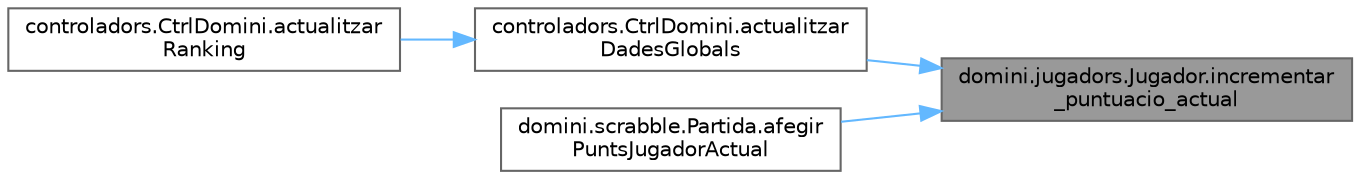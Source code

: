 digraph "domini.jugadors.Jugador.incrementar_puntuacio_actual"
{
 // INTERACTIVE_SVG=YES
 // LATEX_PDF_SIZE
  bgcolor="transparent";
  edge [fontname=Helvetica,fontsize=10,labelfontname=Helvetica,labelfontsize=10];
  node [fontname=Helvetica,fontsize=10,shape=box,height=0.2,width=0.4];
  rankdir="RL";
  Node1 [id="Node000001",label="domini.jugadors.Jugador.incrementar\l_puntuacio_actual",height=0.2,width=0.4,color="gray40", fillcolor="grey60", style="filled", fontcolor="black",tooltip="Afegeix punts a la puntuació actual del jugador."];
  Node1 -> Node2 [id="edge1_Node000001_Node000002",dir="back",color="steelblue1",style="solid",tooltip=" "];
  Node2 [id="Node000002",label="controladors.CtrlDomini.actualitzar\lDadesGlobals",height=0.2,width=0.4,color="grey40", fillcolor="white", style="filled",URL="$classcontroladors_1_1_ctrl_domini.html#a9b8102ac23ea03ea525c42517a8dbbbc",tooltip="Actualitza les dades globals dels jugadors després d'una partida."];
  Node2 -> Node3 [id="edge2_Node000002_Node000003",dir="back",color="steelblue1",style="solid",tooltip=" "];
  Node3 [id="Node000003",label="controladors.CtrlDomini.actualitzar\lRanking",height=0.2,width=0.4,color="grey40", fillcolor="white", style="filled",URL="$classcontroladors_1_1_ctrl_domini.html#af2774b364abee1ac4832823ff1b0d556",tooltip="Actualitza el rànquing després d'una partida."];
  Node1 -> Node4 [id="edge3_Node000001_Node000004",dir="back",color="steelblue1",style="solid",tooltip=" "];
  Node4 [id="Node000004",label="domini.scrabble.Partida.afegir\lPuntsJugadorActual",height=0.2,width=0.4,color="grey40", fillcolor="white", style="filled",URL="$classdomini_1_1scrabble_1_1_partida.html#a6ccabc3836d6c8c400042b24b077c064",tooltip="Incrementa la puntuació del jugador actual."];
}
